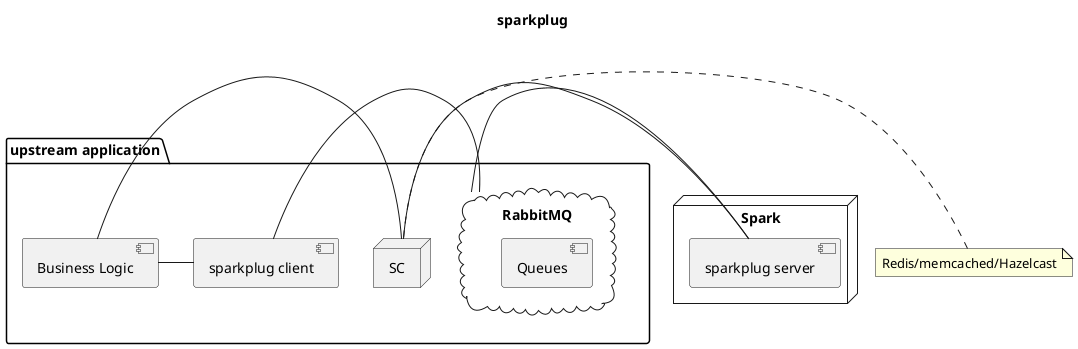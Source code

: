 @startuml

title sparkplug

skinparam componentStyle uml2

package "upstream application" {
  [Business Logic] - SC
  [Business Logic] - [sparkplug client]
  [sparkplug client] - RabbitMQ
}

node "Spark" {
  [sparkplug server] - RabbitMQ
  [sparkplug server] - SC
}

node "shared cache" as SC {

}

note left of SC : Redis/memcached/Hazelcast

cloud "RabbitMQ" {
  [Queues]
}

@enduml
